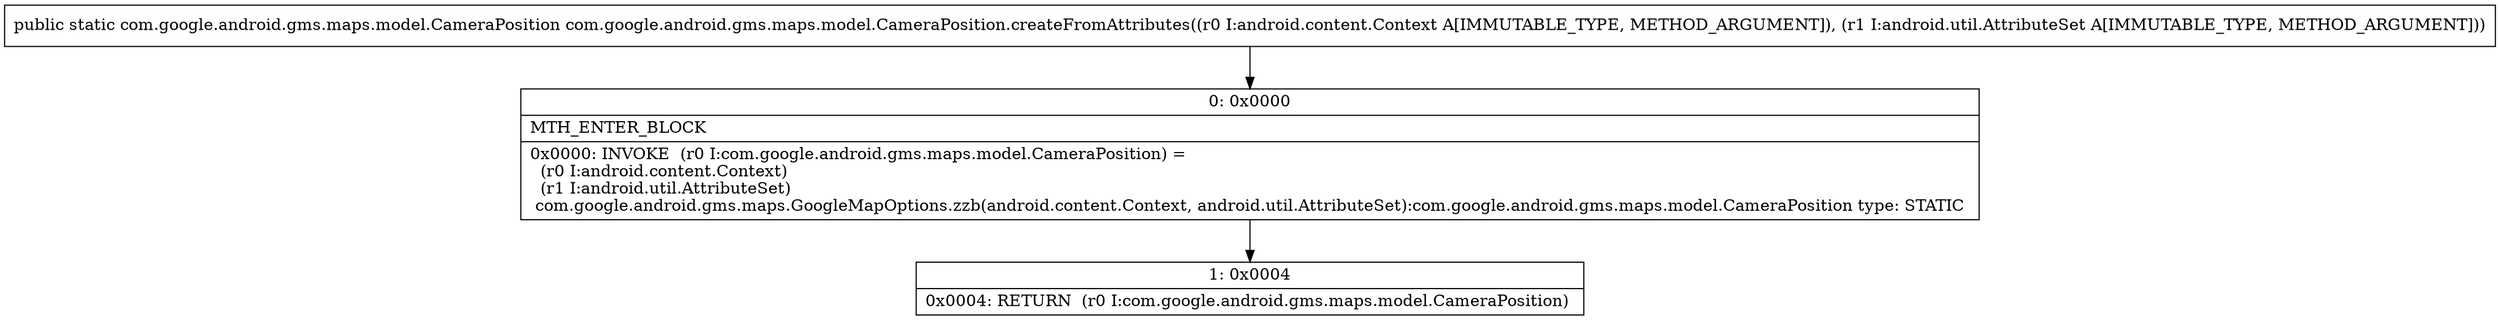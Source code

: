 digraph "CFG forcom.google.android.gms.maps.model.CameraPosition.createFromAttributes(Landroid\/content\/Context;Landroid\/util\/AttributeSet;)Lcom\/google\/android\/gms\/maps\/model\/CameraPosition;" {
Node_0 [shape=record,label="{0\:\ 0x0000|MTH_ENTER_BLOCK\l|0x0000: INVOKE  (r0 I:com.google.android.gms.maps.model.CameraPosition) = \l  (r0 I:android.content.Context)\l  (r1 I:android.util.AttributeSet)\l com.google.android.gms.maps.GoogleMapOptions.zzb(android.content.Context, android.util.AttributeSet):com.google.android.gms.maps.model.CameraPosition type: STATIC \l}"];
Node_1 [shape=record,label="{1\:\ 0x0004|0x0004: RETURN  (r0 I:com.google.android.gms.maps.model.CameraPosition) \l}"];
MethodNode[shape=record,label="{public static com.google.android.gms.maps.model.CameraPosition com.google.android.gms.maps.model.CameraPosition.createFromAttributes((r0 I:android.content.Context A[IMMUTABLE_TYPE, METHOD_ARGUMENT]), (r1 I:android.util.AttributeSet A[IMMUTABLE_TYPE, METHOD_ARGUMENT])) }"];
MethodNode -> Node_0;
Node_0 -> Node_1;
}


